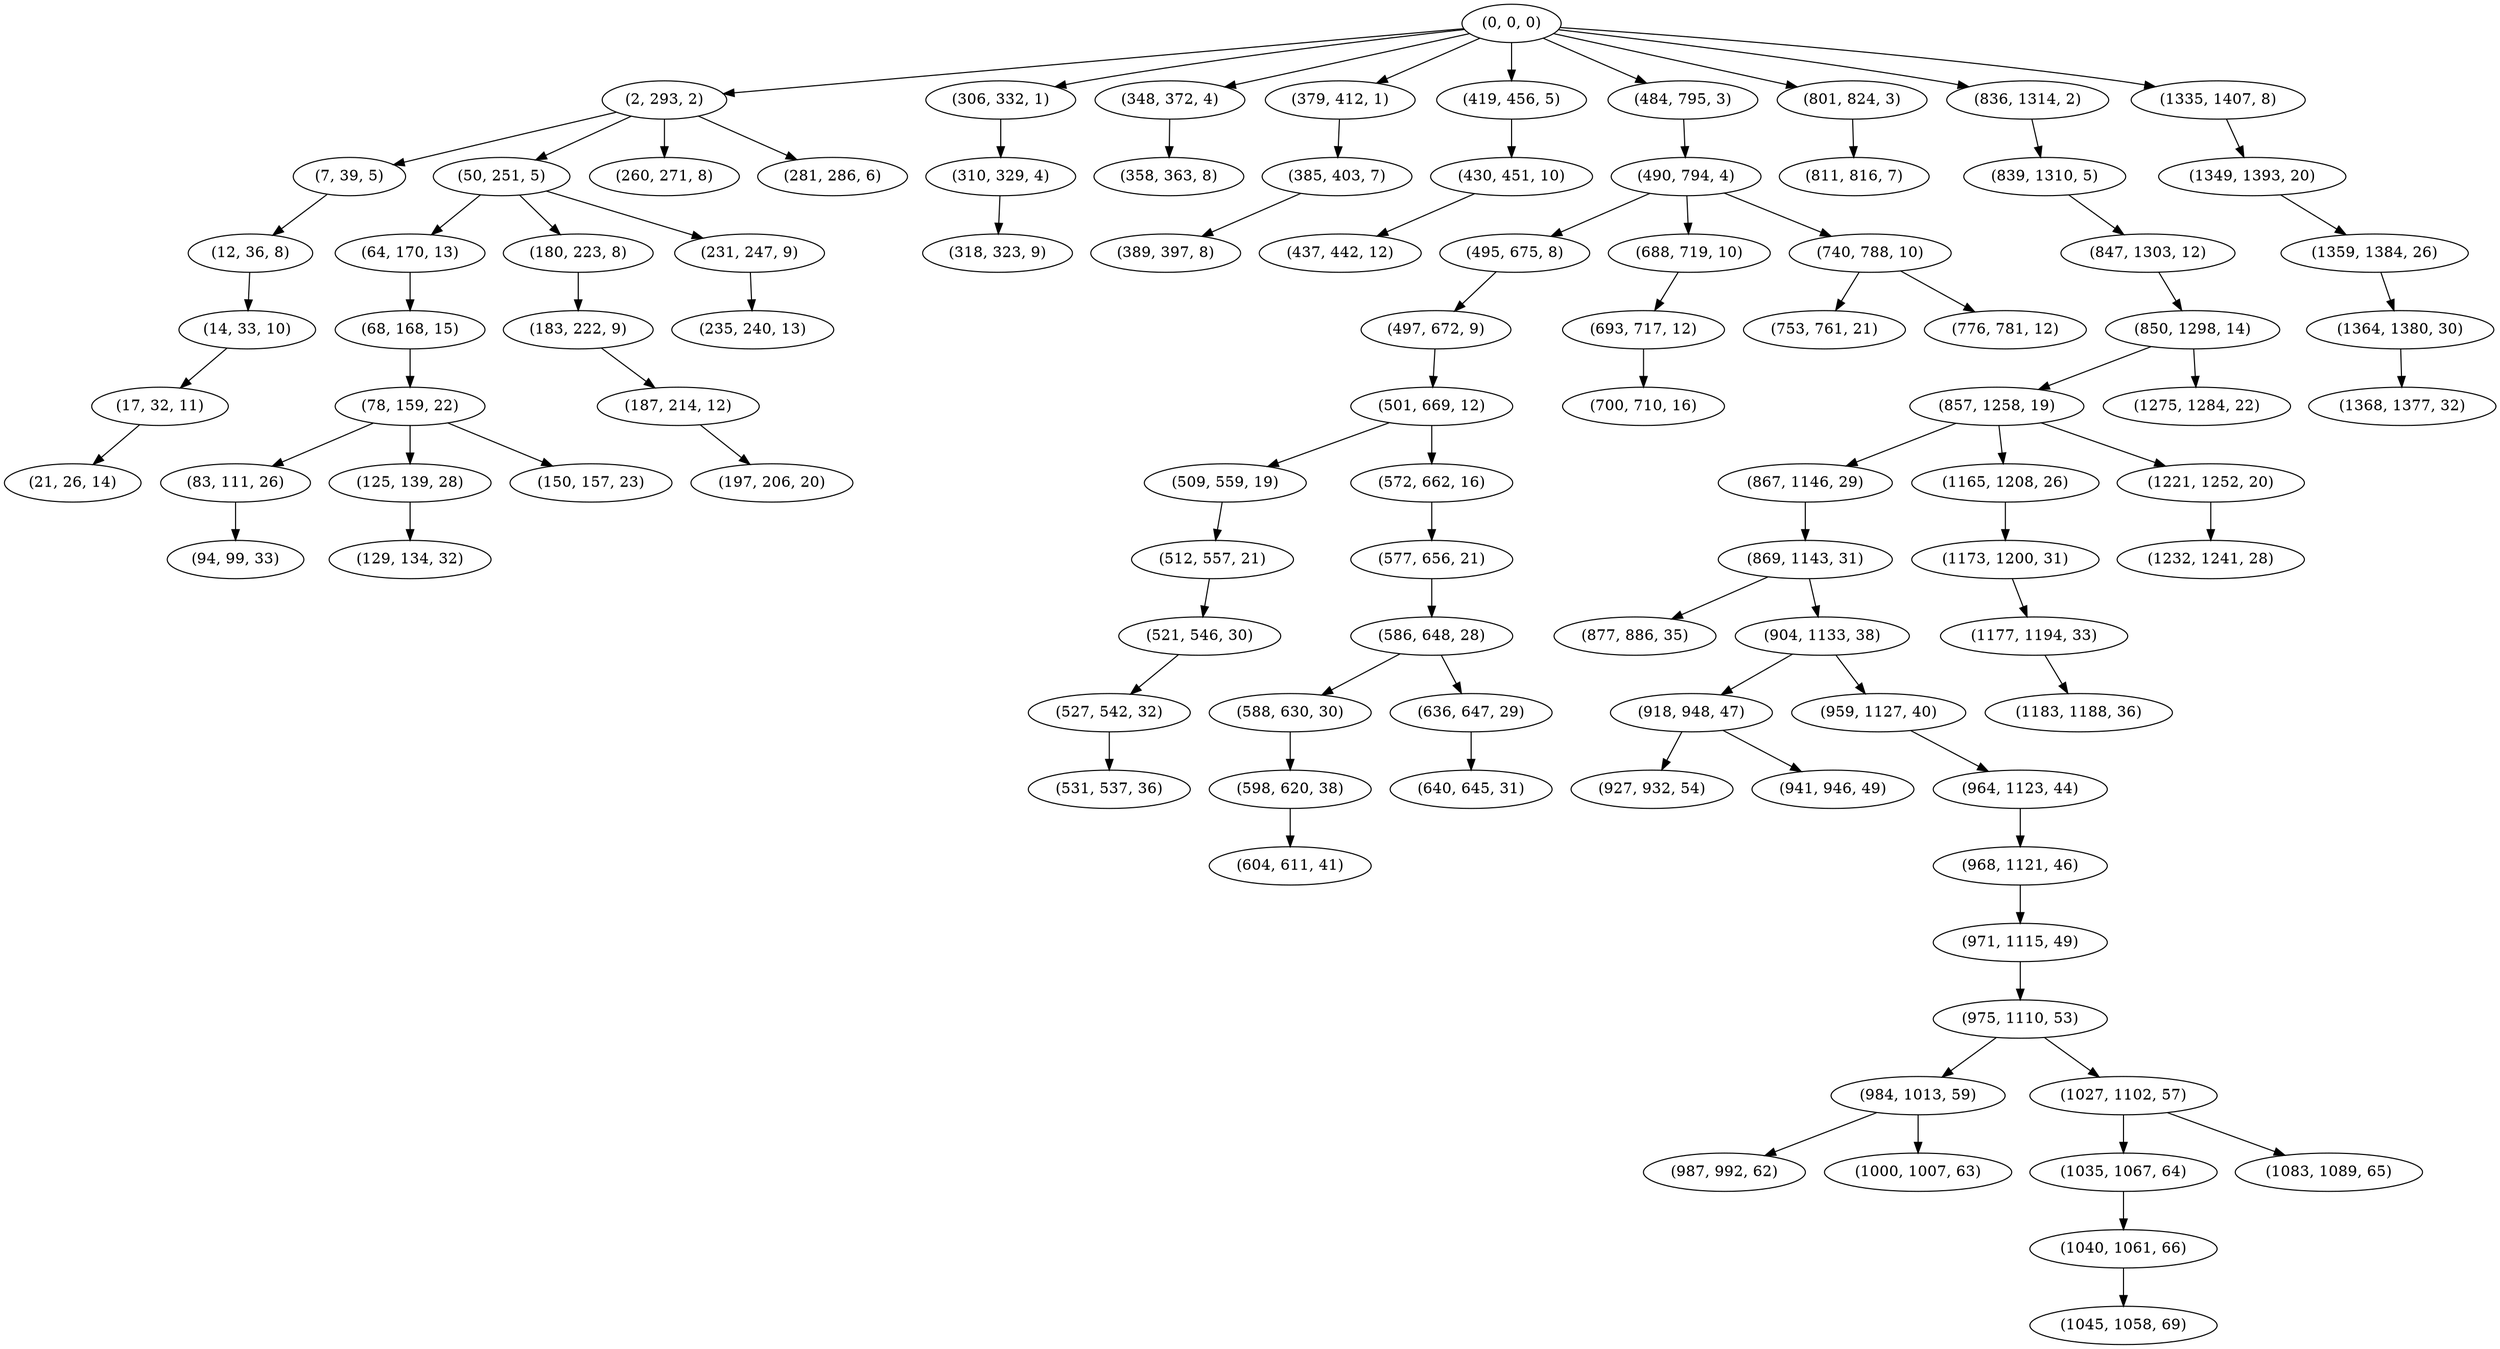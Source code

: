digraph tree {
    "(0, 0, 0)";
    "(2, 293, 2)";
    "(7, 39, 5)";
    "(12, 36, 8)";
    "(14, 33, 10)";
    "(17, 32, 11)";
    "(21, 26, 14)";
    "(50, 251, 5)";
    "(64, 170, 13)";
    "(68, 168, 15)";
    "(78, 159, 22)";
    "(83, 111, 26)";
    "(94, 99, 33)";
    "(125, 139, 28)";
    "(129, 134, 32)";
    "(150, 157, 23)";
    "(180, 223, 8)";
    "(183, 222, 9)";
    "(187, 214, 12)";
    "(197, 206, 20)";
    "(231, 247, 9)";
    "(235, 240, 13)";
    "(260, 271, 8)";
    "(281, 286, 6)";
    "(306, 332, 1)";
    "(310, 329, 4)";
    "(318, 323, 9)";
    "(348, 372, 4)";
    "(358, 363, 8)";
    "(379, 412, 1)";
    "(385, 403, 7)";
    "(389, 397, 8)";
    "(419, 456, 5)";
    "(430, 451, 10)";
    "(437, 442, 12)";
    "(484, 795, 3)";
    "(490, 794, 4)";
    "(495, 675, 8)";
    "(497, 672, 9)";
    "(501, 669, 12)";
    "(509, 559, 19)";
    "(512, 557, 21)";
    "(521, 546, 30)";
    "(527, 542, 32)";
    "(531, 537, 36)";
    "(572, 662, 16)";
    "(577, 656, 21)";
    "(586, 648, 28)";
    "(588, 630, 30)";
    "(598, 620, 38)";
    "(604, 611, 41)";
    "(636, 647, 29)";
    "(640, 645, 31)";
    "(688, 719, 10)";
    "(693, 717, 12)";
    "(700, 710, 16)";
    "(740, 788, 10)";
    "(753, 761, 21)";
    "(776, 781, 12)";
    "(801, 824, 3)";
    "(811, 816, 7)";
    "(836, 1314, 2)";
    "(839, 1310, 5)";
    "(847, 1303, 12)";
    "(850, 1298, 14)";
    "(857, 1258, 19)";
    "(867, 1146, 29)";
    "(869, 1143, 31)";
    "(877, 886, 35)";
    "(904, 1133, 38)";
    "(918, 948, 47)";
    "(927, 932, 54)";
    "(941, 946, 49)";
    "(959, 1127, 40)";
    "(964, 1123, 44)";
    "(968, 1121, 46)";
    "(971, 1115, 49)";
    "(975, 1110, 53)";
    "(984, 1013, 59)";
    "(987, 992, 62)";
    "(1000, 1007, 63)";
    "(1027, 1102, 57)";
    "(1035, 1067, 64)";
    "(1040, 1061, 66)";
    "(1045, 1058, 69)";
    "(1083, 1089, 65)";
    "(1165, 1208, 26)";
    "(1173, 1200, 31)";
    "(1177, 1194, 33)";
    "(1183, 1188, 36)";
    "(1221, 1252, 20)";
    "(1232, 1241, 28)";
    "(1275, 1284, 22)";
    "(1335, 1407, 8)";
    "(1349, 1393, 20)";
    "(1359, 1384, 26)";
    "(1364, 1380, 30)";
    "(1368, 1377, 32)";
    "(0, 0, 0)" -> "(2, 293, 2)";
    "(0, 0, 0)" -> "(306, 332, 1)";
    "(0, 0, 0)" -> "(348, 372, 4)";
    "(0, 0, 0)" -> "(379, 412, 1)";
    "(0, 0, 0)" -> "(419, 456, 5)";
    "(0, 0, 0)" -> "(484, 795, 3)";
    "(0, 0, 0)" -> "(801, 824, 3)";
    "(0, 0, 0)" -> "(836, 1314, 2)";
    "(0, 0, 0)" -> "(1335, 1407, 8)";
    "(2, 293, 2)" -> "(7, 39, 5)";
    "(2, 293, 2)" -> "(50, 251, 5)";
    "(2, 293, 2)" -> "(260, 271, 8)";
    "(2, 293, 2)" -> "(281, 286, 6)";
    "(7, 39, 5)" -> "(12, 36, 8)";
    "(12, 36, 8)" -> "(14, 33, 10)";
    "(14, 33, 10)" -> "(17, 32, 11)";
    "(17, 32, 11)" -> "(21, 26, 14)";
    "(50, 251, 5)" -> "(64, 170, 13)";
    "(50, 251, 5)" -> "(180, 223, 8)";
    "(50, 251, 5)" -> "(231, 247, 9)";
    "(64, 170, 13)" -> "(68, 168, 15)";
    "(68, 168, 15)" -> "(78, 159, 22)";
    "(78, 159, 22)" -> "(83, 111, 26)";
    "(78, 159, 22)" -> "(125, 139, 28)";
    "(78, 159, 22)" -> "(150, 157, 23)";
    "(83, 111, 26)" -> "(94, 99, 33)";
    "(125, 139, 28)" -> "(129, 134, 32)";
    "(180, 223, 8)" -> "(183, 222, 9)";
    "(183, 222, 9)" -> "(187, 214, 12)";
    "(187, 214, 12)" -> "(197, 206, 20)";
    "(231, 247, 9)" -> "(235, 240, 13)";
    "(306, 332, 1)" -> "(310, 329, 4)";
    "(310, 329, 4)" -> "(318, 323, 9)";
    "(348, 372, 4)" -> "(358, 363, 8)";
    "(379, 412, 1)" -> "(385, 403, 7)";
    "(385, 403, 7)" -> "(389, 397, 8)";
    "(419, 456, 5)" -> "(430, 451, 10)";
    "(430, 451, 10)" -> "(437, 442, 12)";
    "(484, 795, 3)" -> "(490, 794, 4)";
    "(490, 794, 4)" -> "(495, 675, 8)";
    "(490, 794, 4)" -> "(688, 719, 10)";
    "(490, 794, 4)" -> "(740, 788, 10)";
    "(495, 675, 8)" -> "(497, 672, 9)";
    "(497, 672, 9)" -> "(501, 669, 12)";
    "(501, 669, 12)" -> "(509, 559, 19)";
    "(501, 669, 12)" -> "(572, 662, 16)";
    "(509, 559, 19)" -> "(512, 557, 21)";
    "(512, 557, 21)" -> "(521, 546, 30)";
    "(521, 546, 30)" -> "(527, 542, 32)";
    "(527, 542, 32)" -> "(531, 537, 36)";
    "(572, 662, 16)" -> "(577, 656, 21)";
    "(577, 656, 21)" -> "(586, 648, 28)";
    "(586, 648, 28)" -> "(588, 630, 30)";
    "(586, 648, 28)" -> "(636, 647, 29)";
    "(588, 630, 30)" -> "(598, 620, 38)";
    "(598, 620, 38)" -> "(604, 611, 41)";
    "(636, 647, 29)" -> "(640, 645, 31)";
    "(688, 719, 10)" -> "(693, 717, 12)";
    "(693, 717, 12)" -> "(700, 710, 16)";
    "(740, 788, 10)" -> "(753, 761, 21)";
    "(740, 788, 10)" -> "(776, 781, 12)";
    "(801, 824, 3)" -> "(811, 816, 7)";
    "(836, 1314, 2)" -> "(839, 1310, 5)";
    "(839, 1310, 5)" -> "(847, 1303, 12)";
    "(847, 1303, 12)" -> "(850, 1298, 14)";
    "(850, 1298, 14)" -> "(857, 1258, 19)";
    "(850, 1298, 14)" -> "(1275, 1284, 22)";
    "(857, 1258, 19)" -> "(867, 1146, 29)";
    "(857, 1258, 19)" -> "(1165, 1208, 26)";
    "(857, 1258, 19)" -> "(1221, 1252, 20)";
    "(867, 1146, 29)" -> "(869, 1143, 31)";
    "(869, 1143, 31)" -> "(877, 886, 35)";
    "(869, 1143, 31)" -> "(904, 1133, 38)";
    "(904, 1133, 38)" -> "(918, 948, 47)";
    "(904, 1133, 38)" -> "(959, 1127, 40)";
    "(918, 948, 47)" -> "(927, 932, 54)";
    "(918, 948, 47)" -> "(941, 946, 49)";
    "(959, 1127, 40)" -> "(964, 1123, 44)";
    "(964, 1123, 44)" -> "(968, 1121, 46)";
    "(968, 1121, 46)" -> "(971, 1115, 49)";
    "(971, 1115, 49)" -> "(975, 1110, 53)";
    "(975, 1110, 53)" -> "(984, 1013, 59)";
    "(975, 1110, 53)" -> "(1027, 1102, 57)";
    "(984, 1013, 59)" -> "(987, 992, 62)";
    "(984, 1013, 59)" -> "(1000, 1007, 63)";
    "(1027, 1102, 57)" -> "(1035, 1067, 64)";
    "(1027, 1102, 57)" -> "(1083, 1089, 65)";
    "(1035, 1067, 64)" -> "(1040, 1061, 66)";
    "(1040, 1061, 66)" -> "(1045, 1058, 69)";
    "(1165, 1208, 26)" -> "(1173, 1200, 31)";
    "(1173, 1200, 31)" -> "(1177, 1194, 33)";
    "(1177, 1194, 33)" -> "(1183, 1188, 36)";
    "(1221, 1252, 20)" -> "(1232, 1241, 28)";
    "(1335, 1407, 8)" -> "(1349, 1393, 20)";
    "(1349, 1393, 20)" -> "(1359, 1384, 26)";
    "(1359, 1384, 26)" -> "(1364, 1380, 30)";
    "(1364, 1380, 30)" -> "(1368, 1377, 32)";
}
